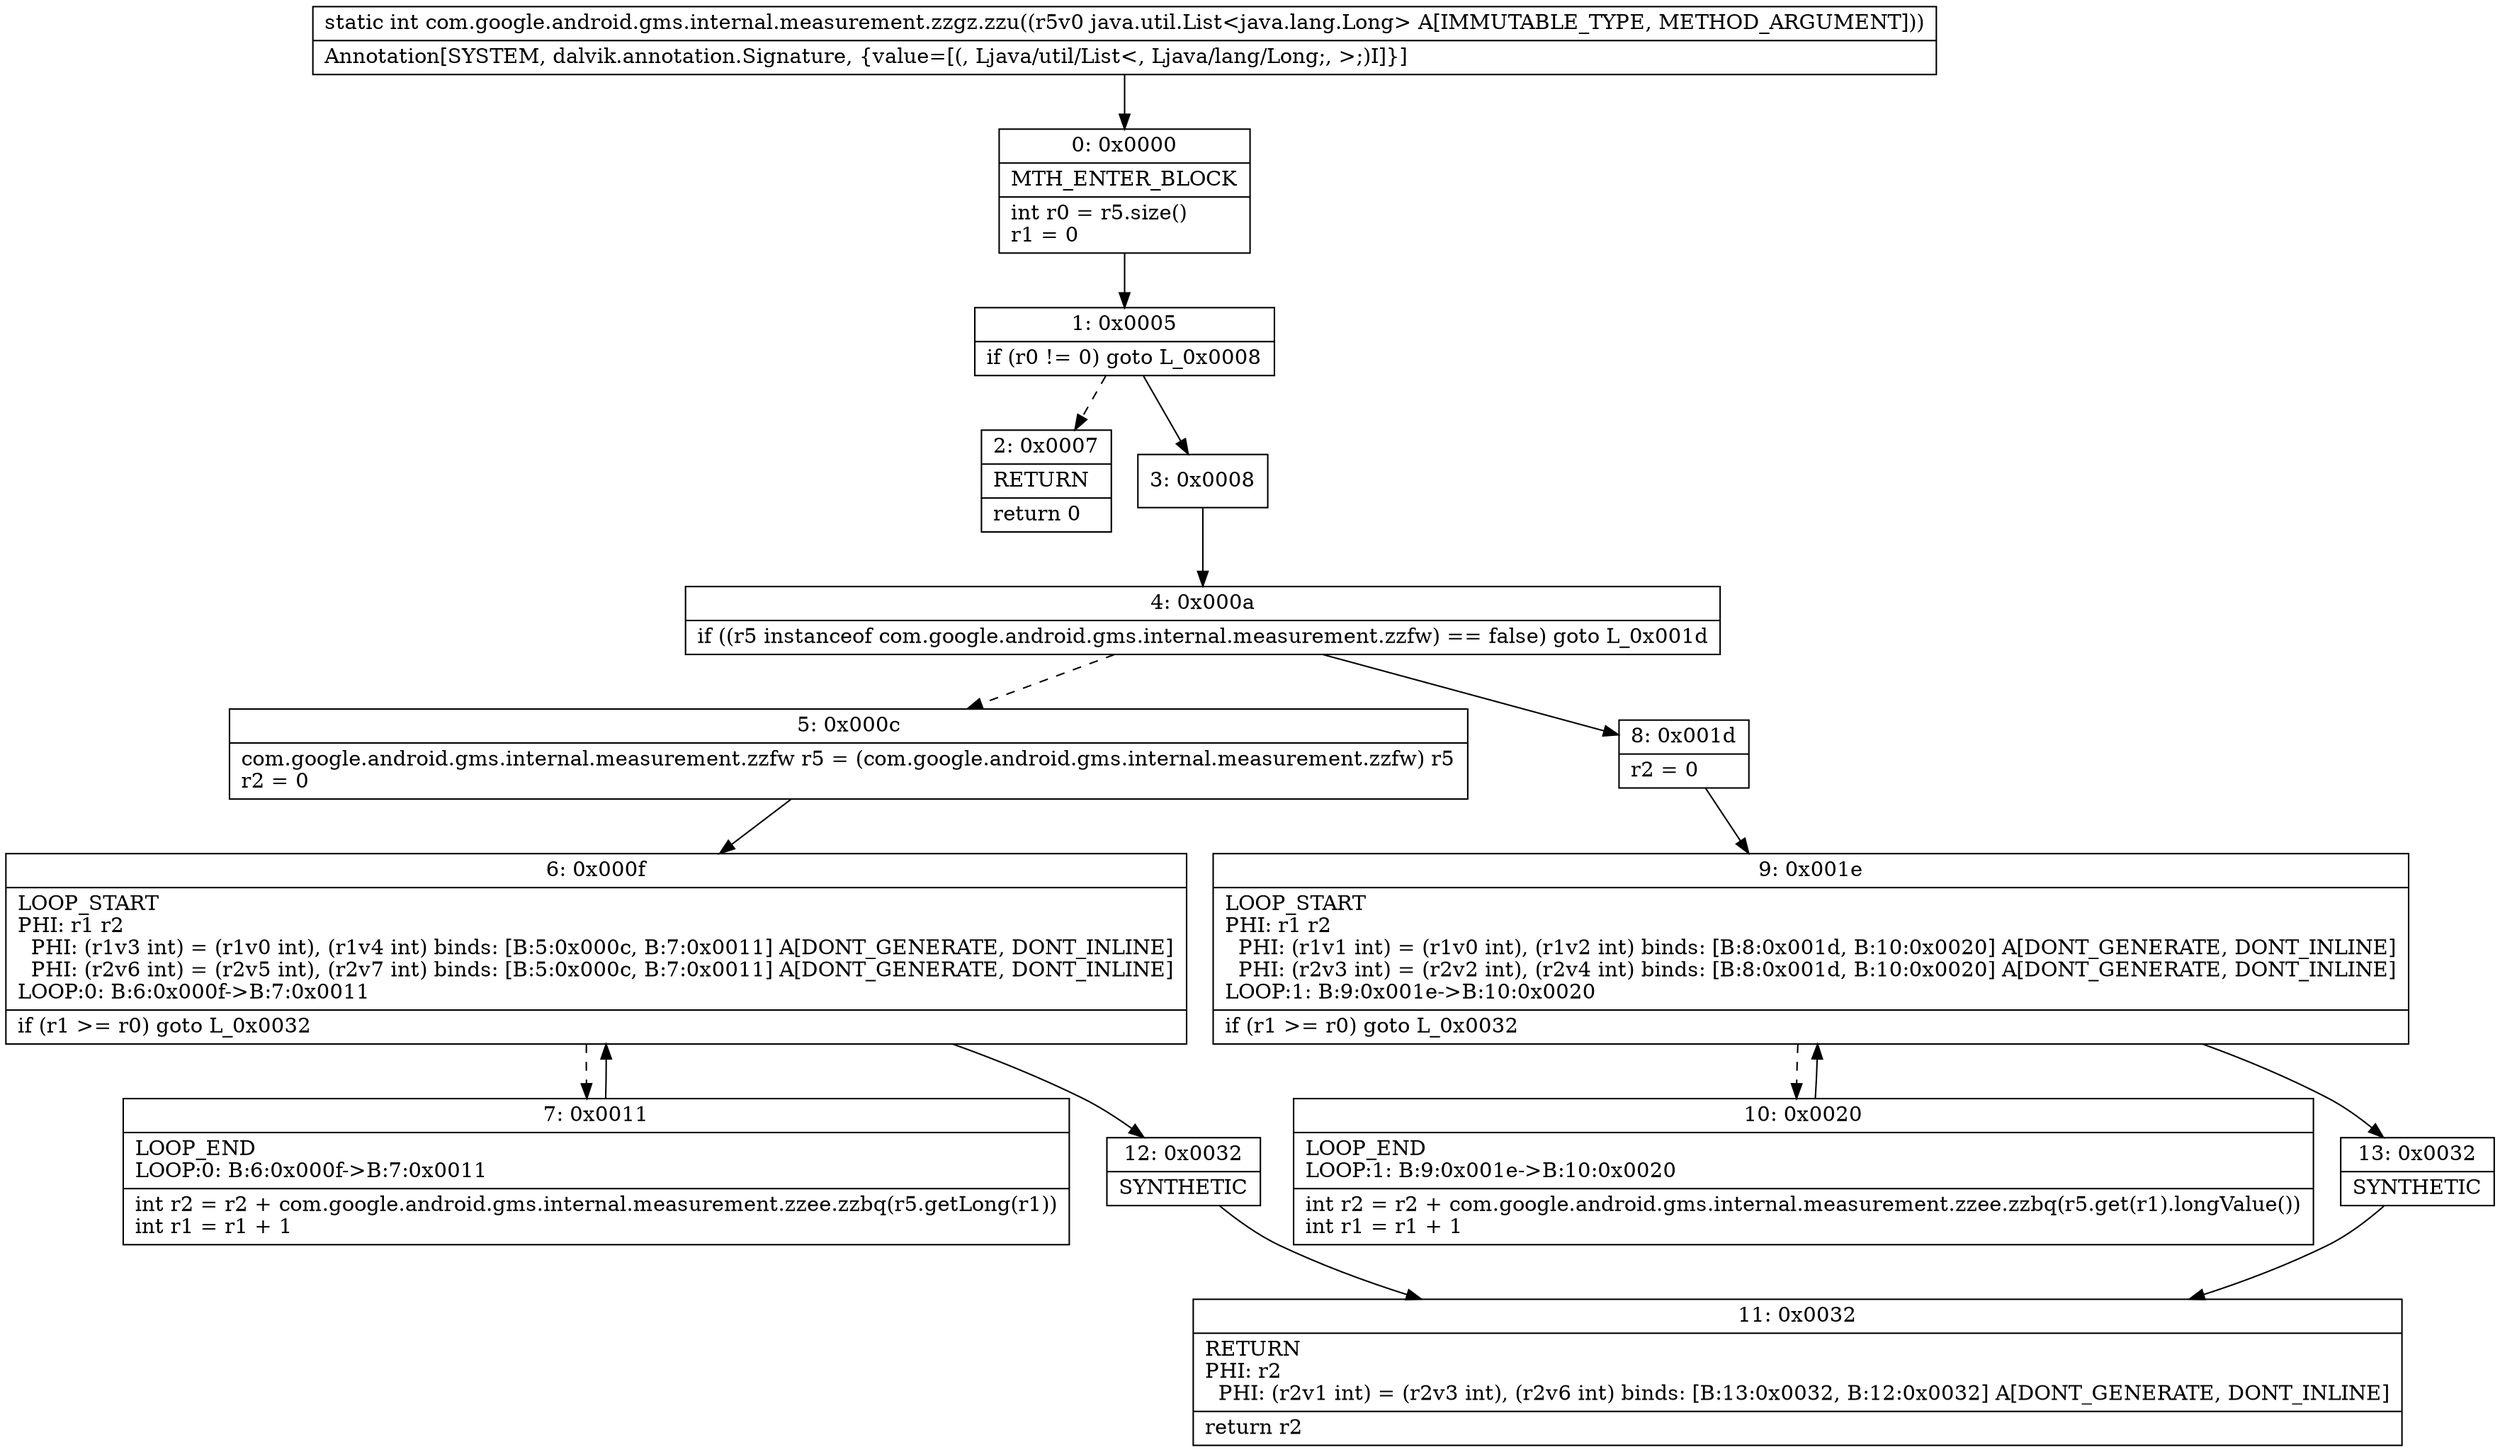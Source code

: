 digraph "CFG forcom.google.android.gms.internal.measurement.zzgz.zzu(Ljava\/util\/List;)I" {
Node_0 [shape=record,label="{0\:\ 0x0000|MTH_ENTER_BLOCK\l|int r0 = r5.size()\lr1 = 0\l}"];
Node_1 [shape=record,label="{1\:\ 0x0005|if (r0 != 0) goto L_0x0008\l}"];
Node_2 [shape=record,label="{2\:\ 0x0007|RETURN\l|return 0\l}"];
Node_3 [shape=record,label="{3\:\ 0x0008}"];
Node_4 [shape=record,label="{4\:\ 0x000a|if ((r5 instanceof com.google.android.gms.internal.measurement.zzfw) == false) goto L_0x001d\l}"];
Node_5 [shape=record,label="{5\:\ 0x000c|com.google.android.gms.internal.measurement.zzfw r5 = (com.google.android.gms.internal.measurement.zzfw) r5\lr2 = 0\l}"];
Node_6 [shape=record,label="{6\:\ 0x000f|LOOP_START\lPHI: r1 r2 \l  PHI: (r1v3 int) = (r1v0 int), (r1v4 int) binds: [B:5:0x000c, B:7:0x0011] A[DONT_GENERATE, DONT_INLINE]\l  PHI: (r2v6 int) = (r2v5 int), (r2v7 int) binds: [B:5:0x000c, B:7:0x0011] A[DONT_GENERATE, DONT_INLINE]\lLOOP:0: B:6:0x000f\-\>B:7:0x0011\l|if (r1 \>= r0) goto L_0x0032\l}"];
Node_7 [shape=record,label="{7\:\ 0x0011|LOOP_END\lLOOP:0: B:6:0x000f\-\>B:7:0x0011\l|int r2 = r2 + com.google.android.gms.internal.measurement.zzee.zzbq(r5.getLong(r1))\lint r1 = r1 + 1\l}"];
Node_8 [shape=record,label="{8\:\ 0x001d|r2 = 0\l}"];
Node_9 [shape=record,label="{9\:\ 0x001e|LOOP_START\lPHI: r1 r2 \l  PHI: (r1v1 int) = (r1v0 int), (r1v2 int) binds: [B:8:0x001d, B:10:0x0020] A[DONT_GENERATE, DONT_INLINE]\l  PHI: (r2v3 int) = (r2v2 int), (r2v4 int) binds: [B:8:0x001d, B:10:0x0020] A[DONT_GENERATE, DONT_INLINE]\lLOOP:1: B:9:0x001e\-\>B:10:0x0020\l|if (r1 \>= r0) goto L_0x0032\l}"];
Node_10 [shape=record,label="{10\:\ 0x0020|LOOP_END\lLOOP:1: B:9:0x001e\-\>B:10:0x0020\l|int r2 = r2 + com.google.android.gms.internal.measurement.zzee.zzbq(r5.get(r1).longValue())\lint r1 = r1 + 1\l}"];
Node_11 [shape=record,label="{11\:\ 0x0032|RETURN\lPHI: r2 \l  PHI: (r2v1 int) = (r2v3 int), (r2v6 int) binds: [B:13:0x0032, B:12:0x0032] A[DONT_GENERATE, DONT_INLINE]\l|return r2\l}"];
Node_12 [shape=record,label="{12\:\ 0x0032|SYNTHETIC\l}"];
Node_13 [shape=record,label="{13\:\ 0x0032|SYNTHETIC\l}"];
MethodNode[shape=record,label="{static int com.google.android.gms.internal.measurement.zzgz.zzu((r5v0 java.util.List\<java.lang.Long\> A[IMMUTABLE_TYPE, METHOD_ARGUMENT]))  | Annotation[SYSTEM, dalvik.annotation.Signature, \{value=[(, Ljava\/util\/List\<, Ljava\/lang\/Long;, \>;)I]\}]\l}"];
MethodNode -> Node_0;
Node_0 -> Node_1;
Node_1 -> Node_2[style=dashed];
Node_1 -> Node_3;
Node_3 -> Node_4;
Node_4 -> Node_5[style=dashed];
Node_4 -> Node_8;
Node_5 -> Node_6;
Node_6 -> Node_7[style=dashed];
Node_6 -> Node_12;
Node_7 -> Node_6;
Node_8 -> Node_9;
Node_9 -> Node_10[style=dashed];
Node_9 -> Node_13;
Node_10 -> Node_9;
Node_12 -> Node_11;
Node_13 -> Node_11;
}

